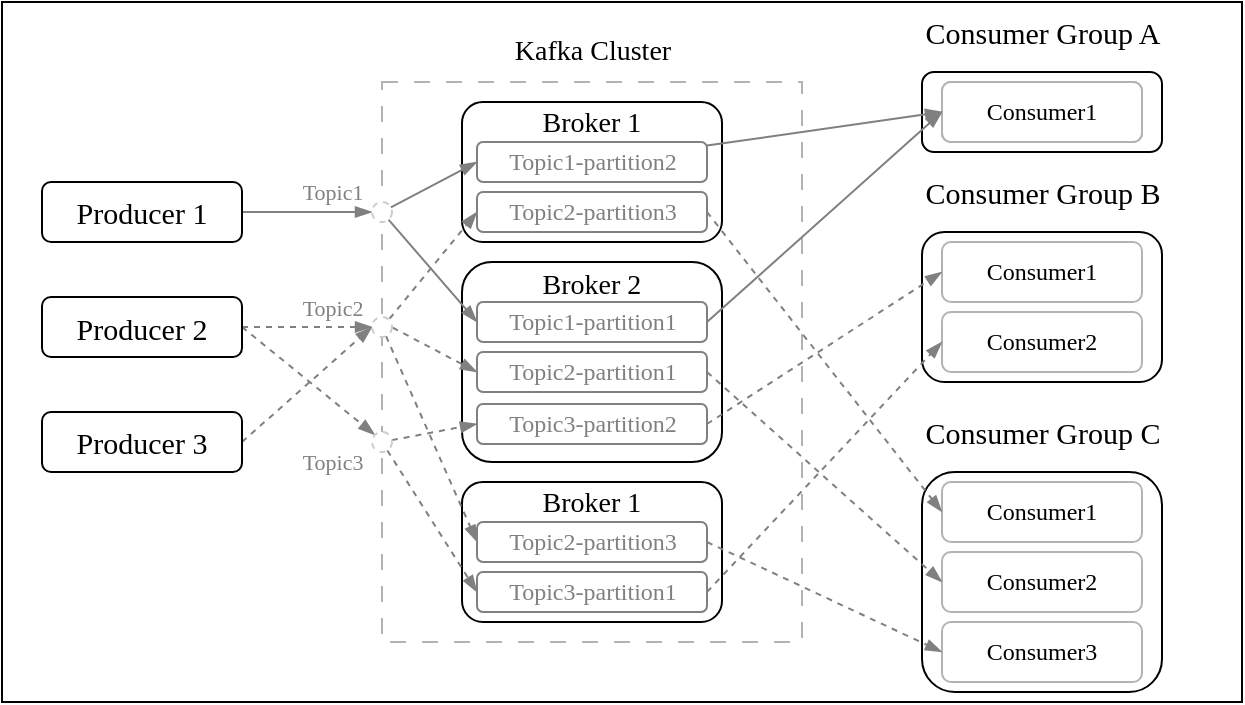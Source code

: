 <mxfile version="21.3.2" type="github">
  <diagram name="第 1 页" id="bU3ntaRcGvF-SIQQ_P3n">
    <mxGraphModel dx="881" dy="492" grid="1" gridSize="10" guides="1" tooltips="1" connect="1" arrows="1" fold="1" page="1" pageScale="1" pageWidth="827" pageHeight="1169" math="0" shadow="0">
      <root>
        <mxCell id="0" />
        <mxCell id="1" parent="0" />
        <mxCell id="I1iMSRY1QSNzKkPSF8va-72" value="" style="rounded=0;whiteSpace=wrap;html=1;fontFamily=Helvetica;fontSize=11;fontColor=default;" vertex="1" parent="1">
          <mxGeometry x="60" y="190" width="620" height="350" as="geometry" />
        </mxCell>
        <mxCell id="I1iMSRY1QSNzKkPSF8va-18" value="" style="rounded=1;whiteSpace=wrap;html=1;fontFamily=Times New Roman;" vertex="1" parent="1">
          <mxGeometry x="520" y="225" width="120" height="40" as="geometry" />
        </mxCell>
        <mxCell id="I1iMSRY1QSNzKkPSF8va-23" value="Consumer1" style="rounded=1;whiteSpace=wrap;html=1;strokeColor=#B3B3B3;fontFamily=Times New Roman;" vertex="1" parent="1">
          <mxGeometry x="530" y="230" width="100" height="30" as="geometry" />
        </mxCell>
        <mxCell id="I1iMSRY1QSNzKkPSF8va-26" value="Consumer1" style="rounded=1;whiteSpace=wrap;html=1;strokeColor=#B3B3B3;fontFamily=Times New Roman;" vertex="1" parent="1">
          <mxGeometry x="530" y="230" width="100" height="30" as="geometry" />
        </mxCell>
        <mxCell id="I1iMSRY1QSNzKkPSF8va-27" value="Consumer1" style="rounded=1;whiteSpace=wrap;html=1;strokeColor=#B3B3B3;fontFamily=Times New Roman;" vertex="1" parent="1">
          <mxGeometry x="530" y="230" width="100" height="30" as="geometry" />
        </mxCell>
        <mxCell id="I1iMSRY1QSNzKkPSF8va-19" value="&lt;font style=&quot;font-size: 15px;&quot;&gt;Consumer Group A&lt;/font&gt;" style="text;html=1;align=center;verticalAlign=middle;resizable=0;points=[];autosize=1;strokeColor=none;fillColor=none;fontStyle=0;fontFamily=Times New Roman;" vertex="1" parent="1">
          <mxGeometry x="510" y="190" width="140" height="30" as="geometry" />
        </mxCell>
        <mxCell id="I1iMSRY1QSNzKkPSF8va-21" value="" style="rounded=1;whiteSpace=wrap;html=1;fontFamily=Times New Roman;" vertex="1" parent="1">
          <mxGeometry x="520" y="305" width="120" height="75" as="geometry" />
        </mxCell>
        <mxCell id="I1iMSRY1QSNzKkPSF8va-22" value="&lt;font style=&quot;font-size: 15px;&quot;&gt;Consumer Group B&lt;/font&gt;" style="text;html=1;align=center;verticalAlign=middle;resizable=0;points=[];autosize=1;strokeColor=none;fillColor=none;fontStyle=0;fontFamily=Times New Roman;" vertex="1" parent="1">
          <mxGeometry x="510" y="270" width="140" height="30" as="geometry" />
        </mxCell>
        <mxCell id="I1iMSRY1QSNzKkPSF8va-24" value="Consumer1" style="rounded=1;whiteSpace=wrap;html=1;strokeColor=#B3B3B3;fontFamily=Times New Roman;" vertex="1" parent="1">
          <mxGeometry x="530" y="310" width="100" height="30" as="geometry" />
        </mxCell>
        <mxCell id="I1iMSRY1QSNzKkPSF8va-25" value="&lt;font&gt;Consumer2&lt;/font&gt;" style="rounded=1;whiteSpace=wrap;html=1;strokeColor=#B3B3B3;fontFamily=Times New Roman;" vertex="1" parent="1">
          <mxGeometry x="530" y="345" width="100" height="30" as="geometry" />
        </mxCell>
        <mxCell id="I1iMSRY1QSNzKkPSF8va-29" value="" style="rounded=1;whiteSpace=wrap;html=1;fontFamily=Times New Roman;" vertex="1" parent="1">
          <mxGeometry x="520" y="425" width="120" height="110" as="geometry" />
        </mxCell>
        <mxCell id="I1iMSRY1QSNzKkPSF8va-30" value="&lt;font style=&quot;font-size: 15px;&quot;&gt;Consumer Group C&lt;/font&gt;" style="text;html=1;align=center;verticalAlign=middle;resizable=0;points=[];autosize=1;strokeColor=none;fillColor=none;fontStyle=0;fontFamily=Times New Roman;" vertex="1" parent="1">
          <mxGeometry x="510" y="390" width="140" height="30" as="geometry" />
        </mxCell>
        <mxCell id="I1iMSRY1QSNzKkPSF8va-31" value="Consumer1" style="rounded=1;whiteSpace=wrap;html=1;strokeColor=#B3B3B3;fontFamily=Times New Roman;" vertex="1" parent="1">
          <mxGeometry x="530" y="430" width="100" height="30" as="geometry" />
        </mxCell>
        <mxCell id="I1iMSRY1QSNzKkPSF8va-32" value="Consumer2" style="rounded=1;whiteSpace=wrap;html=1;strokeColor=#B3B3B3;fontFamily=Times New Roman;" vertex="1" parent="1">
          <mxGeometry x="530" y="465" width="100" height="30" as="geometry" />
        </mxCell>
        <mxCell id="I1iMSRY1QSNzKkPSF8va-33" value="Consumer3" style="rounded=1;whiteSpace=wrap;html=1;strokeColor=#B3B3B3;fontFamily=Times New Roman;" vertex="1" parent="1">
          <mxGeometry x="530" y="500" width="100" height="30" as="geometry" />
        </mxCell>
        <mxCell id="I1iMSRY1QSNzKkPSF8va-37" value="" style="rounded=0;whiteSpace=wrap;html=1;dashed=1;dashPattern=8 8;strokeColor=#B3B3B3;fontFamily=Times New Roman;" vertex="1" parent="1">
          <mxGeometry x="250" y="230" width="210" height="280" as="geometry" />
        </mxCell>
        <mxCell id="I1iMSRY1QSNzKkPSF8va-6" value="&lt;font&gt;&lt;font style=&quot;font-size: 14px;&quot;&gt;Broker 1&lt;br&gt;&lt;br&gt;&lt;br&gt;&lt;/font&gt;&lt;br&gt;&lt;/font&gt;" style="rounded=1;whiteSpace=wrap;html=1;fontFamily=Times New Roman;" vertex="1" parent="1">
          <mxGeometry x="290" y="240" width="130" height="70" as="geometry" />
        </mxCell>
        <mxCell id="I1iMSRY1QSNzKkPSF8va-65" style="edgeStyle=none;shape=connector;rounded=0;orthogonalLoop=1;jettySize=auto;html=1;entryX=0;entryY=0.5;entryDx=0;entryDy=0;labelBackgroundColor=default;strokeColor=#808080;fontFamily=Times New Roman;fontSize=11;fontColor=default;endArrow=blockThin;endFill=1;" edge="1" parent="1" source="I1iMSRY1QSNzKkPSF8va-7" target="I1iMSRY1QSNzKkPSF8va-27">
          <mxGeometry relative="1" as="geometry" />
        </mxCell>
        <mxCell id="I1iMSRY1QSNzKkPSF8va-7" value="&lt;font color=&quot;#808080&quot;&gt;Topic1-partition2&lt;/font&gt;" style="rounded=1;whiteSpace=wrap;html=1;strokeColor=#808080;fontFamily=Times New Roman;" vertex="1" parent="1">
          <mxGeometry x="297.5" y="260" width="115" height="20" as="geometry" />
        </mxCell>
        <mxCell id="I1iMSRY1QSNzKkPSF8va-67" style="edgeStyle=none;shape=connector;rounded=0;orthogonalLoop=1;jettySize=auto;html=1;entryX=0;entryY=0.5;entryDx=0;entryDy=0;dashed=1;labelBackgroundColor=default;strokeColor=#808080;fontFamily=Times New Roman;fontSize=11;fontColor=default;endArrow=blockThin;endFill=1;exitX=1;exitY=0.5;exitDx=0;exitDy=0;" edge="1" parent="1" source="I1iMSRY1QSNzKkPSF8va-9" target="I1iMSRY1QSNzKkPSF8va-31">
          <mxGeometry relative="1" as="geometry" />
        </mxCell>
        <mxCell id="I1iMSRY1QSNzKkPSF8va-9" value="&lt;font color=&quot;#808080&quot;&gt;Topic2-partition3&lt;/font&gt;" style="rounded=1;whiteSpace=wrap;html=1;strokeColor=#808080;fontFamily=Times New Roman;" vertex="1" parent="1">
          <mxGeometry x="297.5" y="285" width="115" height="20" as="geometry" />
        </mxCell>
        <mxCell id="I1iMSRY1QSNzKkPSF8va-11" value="&lt;font&gt;&lt;font style=&quot;font-size: 14px;&quot;&gt;Broker 2&lt;br&gt;&lt;br&gt;&lt;br&gt;&lt;/font&gt;&lt;br&gt;&lt;br&gt;&lt;br&gt;&lt;/font&gt;" style="rounded=1;whiteSpace=wrap;html=1;fontFamily=Times New Roman;" vertex="1" parent="1">
          <mxGeometry x="290" y="320" width="130" height="100" as="geometry" />
        </mxCell>
        <mxCell id="I1iMSRY1QSNzKkPSF8va-66" style="edgeStyle=none;shape=connector;rounded=0;orthogonalLoop=1;jettySize=auto;html=1;entryX=0;entryY=0.5;entryDx=0;entryDy=0;labelBackgroundColor=default;strokeColor=#808080;fontFamily=Times New Roman;fontSize=11;fontColor=default;endArrow=blockThin;endFill=1;exitX=1;exitY=0.5;exitDx=0;exitDy=0;" edge="1" parent="1" source="I1iMSRY1QSNzKkPSF8va-12" target="I1iMSRY1QSNzKkPSF8va-27">
          <mxGeometry relative="1" as="geometry" />
        </mxCell>
        <mxCell id="I1iMSRY1QSNzKkPSF8va-12" value="&lt;font color=&quot;#808080&quot;&gt;Topic1-partition1&lt;/font&gt;" style="rounded=1;whiteSpace=wrap;html=1;strokeColor=#808080;fontFamily=Times New Roman;" vertex="1" parent="1">
          <mxGeometry x="297.5" y="340" width="115" height="20" as="geometry" />
        </mxCell>
        <mxCell id="I1iMSRY1QSNzKkPSF8va-68" style="edgeStyle=none;shape=connector;rounded=0;orthogonalLoop=1;jettySize=auto;html=1;entryX=0;entryY=0.5;entryDx=0;entryDy=0;dashed=1;labelBackgroundColor=default;strokeColor=#808080;fontFamily=Times New Roman;fontSize=11;fontColor=default;endArrow=blockThin;endFill=1;exitX=1;exitY=0.5;exitDx=0;exitDy=0;" edge="1" parent="1" source="I1iMSRY1QSNzKkPSF8va-13" target="I1iMSRY1QSNzKkPSF8va-32">
          <mxGeometry relative="1" as="geometry" />
        </mxCell>
        <mxCell id="I1iMSRY1QSNzKkPSF8va-13" value="&lt;font color=&quot;#808080&quot;&gt;Topic2-partition1&lt;/font&gt;" style="rounded=1;whiteSpace=wrap;html=1;strokeColor=#808080;fontFamily=Times New Roman;" vertex="1" parent="1">
          <mxGeometry x="297.5" y="365" width="115" height="20" as="geometry" />
        </mxCell>
        <mxCell id="I1iMSRY1QSNzKkPSF8va-14" value="&lt;font&gt;&lt;font style=&quot;font-size: 14px;&quot;&gt;Broker 1&lt;br&gt;&lt;br&gt;&lt;br&gt;&lt;/font&gt;&lt;br&gt;&lt;/font&gt;" style="rounded=1;whiteSpace=wrap;html=1;fontFamily=Times New Roman;" vertex="1" parent="1">
          <mxGeometry x="290" y="430" width="130" height="70" as="geometry" />
        </mxCell>
        <mxCell id="I1iMSRY1QSNzKkPSF8va-69" style="edgeStyle=none;shape=connector;rounded=0;orthogonalLoop=1;jettySize=auto;html=1;entryX=0;entryY=0.5;entryDx=0;entryDy=0;dashed=1;labelBackgroundColor=default;strokeColor=#808080;fontFamily=Times New Roman;fontSize=11;fontColor=default;endArrow=blockThin;endFill=1;exitX=1;exitY=0.5;exitDx=0;exitDy=0;" edge="1" parent="1" source="I1iMSRY1QSNzKkPSF8va-15" target="I1iMSRY1QSNzKkPSF8va-33">
          <mxGeometry relative="1" as="geometry" />
        </mxCell>
        <mxCell id="I1iMSRY1QSNzKkPSF8va-15" value="&lt;font color=&quot;#808080&quot;&gt;Topic2-partition3&lt;/font&gt;" style="rounded=1;whiteSpace=wrap;html=1;strokeColor=#808080;fontFamily=Times New Roman;" vertex="1" parent="1">
          <mxGeometry x="297.5" y="450" width="115" height="20" as="geometry" />
        </mxCell>
        <mxCell id="I1iMSRY1QSNzKkPSF8va-70" style="edgeStyle=none;shape=connector;rounded=0;orthogonalLoop=1;jettySize=auto;html=1;entryX=0;entryY=0.5;entryDx=0;entryDy=0;dashed=1;labelBackgroundColor=default;strokeColor=#808080;fontFamily=Times New Roman;fontSize=11;fontColor=default;endArrow=blockThin;endFill=1;exitX=1;exitY=0.5;exitDx=0;exitDy=0;" edge="1" parent="1" source="I1iMSRY1QSNzKkPSF8va-16" target="I1iMSRY1QSNzKkPSF8va-25">
          <mxGeometry relative="1" as="geometry" />
        </mxCell>
        <mxCell id="I1iMSRY1QSNzKkPSF8va-16" value="&lt;font color=&quot;#808080&quot;&gt;Topic3-partition1&lt;/font&gt;" style="rounded=1;whiteSpace=wrap;html=1;strokeColor=#808080;fontFamily=Times New Roman;" vertex="1" parent="1">
          <mxGeometry x="297.5" y="475" width="115" height="20" as="geometry" />
        </mxCell>
        <mxCell id="I1iMSRY1QSNzKkPSF8va-71" style="edgeStyle=none;shape=connector;rounded=0;orthogonalLoop=1;jettySize=auto;html=1;entryX=0;entryY=0.5;entryDx=0;entryDy=0;dashed=1;labelBackgroundColor=default;strokeColor=#808080;fontFamily=Helvetica;fontSize=11;fontColor=default;endArrow=blockThin;endFill=1;exitX=1;exitY=0.5;exitDx=0;exitDy=0;" edge="1" parent="1" source="I1iMSRY1QSNzKkPSF8va-17" target="I1iMSRY1QSNzKkPSF8va-24">
          <mxGeometry relative="1" as="geometry" />
        </mxCell>
        <mxCell id="I1iMSRY1QSNzKkPSF8va-17" value="&lt;font color=&quot;#808080&quot;&gt;Topic3-partition2&lt;/font&gt;" style="rounded=1;whiteSpace=wrap;html=1;strokeColor=#808080;fontFamily=Times New Roman;" vertex="1" parent="1">
          <mxGeometry x="297.5" y="391" width="115" height="20" as="geometry" />
        </mxCell>
        <mxCell id="I1iMSRY1QSNzKkPSF8va-49" style="edgeStyle=orthogonalEdgeStyle;rounded=0;orthogonalLoop=1;jettySize=auto;html=1;entryX=0;entryY=0.5;entryDx=0;entryDy=0;strokeColor=#808080;endArrow=blockThin;endFill=1;fontFamily=Times New Roman;" edge="1" parent="1" source="I1iMSRY1QSNzKkPSF8va-20" target="I1iMSRY1QSNzKkPSF8va-40">
          <mxGeometry relative="1" as="geometry" />
        </mxCell>
        <mxCell id="I1iMSRY1QSNzKkPSF8va-20" value="&lt;font style=&quot;font-size: 15px;&quot;&gt;Producer 1&lt;/font&gt;" style="rounded=1;whiteSpace=wrap;html=1;fontFamily=Times New Roman;" vertex="1" parent="1">
          <mxGeometry x="80" y="280" width="100" height="30" as="geometry" />
        </mxCell>
        <mxCell id="I1iMSRY1QSNzKkPSF8va-54" style="rounded=0;orthogonalLoop=1;jettySize=auto;html=1;entryX=0;entryY=0;entryDx=0;entryDy=0;endArrow=blockThin;endFill=1;strokeColor=#808080;exitX=1;exitY=0.5;exitDx=0;exitDy=0;dashed=1;fontFamily=Times New Roman;" edge="1" parent="1" source="I1iMSRY1QSNzKkPSF8va-35" target="I1iMSRY1QSNzKkPSF8va-44">
          <mxGeometry relative="1" as="geometry" />
        </mxCell>
        <mxCell id="I1iMSRY1QSNzKkPSF8va-55" style="rounded=0;orthogonalLoop=1;jettySize=auto;html=1;entryX=0;entryY=0.5;entryDx=0;entryDy=0;exitX=1;exitY=0.5;exitDx=0;exitDy=0;dashed=1;endArrow=blockThin;endFill=1;strokeColor=#808080;fontFamily=Times New Roman;" edge="1" parent="1" source="I1iMSRY1QSNzKkPSF8va-34" target="I1iMSRY1QSNzKkPSF8va-43">
          <mxGeometry relative="1" as="geometry" />
        </mxCell>
        <mxCell id="I1iMSRY1QSNzKkPSF8va-34" value="&lt;font style=&quot;font-size: 15px;&quot;&gt;Producer 3&lt;/font&gt;" style="rounded=1;whiteSpace=wrap;html=1;fontFamily=Times New Roman;" vertex="1" parent="1">
          <mxGeometry x="80" y="395" width="100" height="30" as="geometry" />
        </mxCell>
        <mxCell id="I1iMSRY1QSNzKkPSF8va-53" style="edgeStyle=orthogonalEdgeStyle;rounded=0;orthogonalLoop=1;jettySize=auto;html=1;entryX=0;entryY=0.5;entryDx=0;entryDy=0;endArrow=blockThin;endFill=1;strokeColor=#808080;dashed=1;fontFamily=Times New Roman;" edge="1" parent="1" source="I1iMSRY1QSNzKkPSF8va-35" target="I1iMSRY1QSNzKkPSF8va-43">
          <mxGeometry relative="1" as="geometry" />
        </mxCell>
        <mxCell id="I1iMSRY1QSNzKkPSF8va-35" value="&lt;font style=&quot;font-size: 15px;&quot;&gt;Producer 2&lt;/font&gt;" style="rounded=1;whiteSpace=wrap;html=1;fontFamily=Times New Roman;" vertex="1" parent="1">
          <mxGeometry x="80" y="337.5" width="100" height="30" as="geometry" />
        </mxCell>
        <mxCell id="I1iMSRY1QSNzKkPSF8va-38" value="&lt;font style=&quot;font-size: 14px;&quot;&gt;Kafka Cluster&lt;/font&gt;" style="text;html=1;align=center;verticalAlign=middle;resizable=0;points=[];autosize=1;strokeColor=none;fillColor=none;fontFamily=Times New Roman;" vertex="1" parent="1">
          <mxGeometry x="305" y="200" width="100" height="30" as="geometry" />
        </mxCell>
        <mxCell id="I1iMSRY1QSNzKkPSF8va-58" style="shape=connector;rounded=0;orthogonalLoop=1;jettySize=auto;html=1;entryX=0;entryY=0.5;entryDx=0;entryDy=0;labelBackgroundColor=default;strokeColor=#808080;fontFamily=Times New Roman;fontSize=11;fontColor=default;endArrow=blockThin;endFill=1;" edge="1" parent="1" source="I1iMSRY1QSNzKkPSF8va-40" target="I1iMSRY1QSNzKkPSF8va-7">
          <mxGeometry relative="1" as="geometry" />
        </mxCell>
        <mxCell id="I1iMSRY1QSNzKkPSF8va-59" style="edgeStyle=none;shape=connector;rounded=0;orthogonalLoop=1;jettySize=auto;html=1;entryX=0;entryY=0.5;entryDx=0;entryDy=0;labelBackgroundColor=default;strokeColor=#808080;fontFamily=Times New Roman;fontSize=11;fontColor=default;endArrow=blockThin;endFill=1;" edge="1" parent="1" source="I1iMSRY1QSNzKkPSF8va-40" target="I1iMSRY1QSNzKkPSF8va-12">
          <mxGeometry relative="1" as="geometry" />
        </mxCell>
        <mxCell id="I1iMSRY1QSNzKkPSF8va-40" value="" style="ellipse;whiteSpace=wrap;html=1;aspect=fixed;dashed=1;strokeColor=#CCCCCC;fontFamily=Times New Roman;" vertex="1" parent="1">
          <mxGeometry x="245" y="290" width="10" height="10" as="geometry" />
        </mxCell>
        <mxCell id="I1iMSRY1QSNzKkPSF8va-60" style="edgeStyle=none;shape=connector;rounded=0;orthogonalLoop=1;jettySize=auto;html=1;entryX=0;entryY=0.5;entryDx=0;entryDy=0;labelBackgroundColor=default;strokeColor=#808080;fontFamily=Times New Roman;fontSize=11;fontColor=default;endArrow=blockThin;endFill=1;dashed=1;" edge="1" parent="1" target="I1iMSRY1QSNzKkPSF8va-9">
          <mxGeometry relative="1" as="geometry">
            <mxPoint x="250" y="353" as="sourcePoint" />
          </mxGeometry>
        </mxCell>
        <mxCell id="I1iMSRY1QSNzKkPSF8va-61" style="edgeStyle=none;shape=connector;rounded=0;orthogonalLoop=1;jettySize=auto;html=1;entryX=0;entryY=0.5;entryDx=0;entryDy=0;dashed=1;labelBackgroundColor=default;strokeColor=#808080;fontFamily=Times New Roman;fontSize=11;fontColor=default;endArrow=blockThin;endFill=1;" edge="1" parent="1" target="I1iMSRY1QSNzKkPSF8va-13">
          <mxGeometry relative="1" as="geometry">
            <mxPoint x="250" y="350" as="sourcePoint" />
          </mxGeometry>
        </mxCell>
        <mxCell id="I1iMSRY1QSNzKkPSF8va-62" style="edgeStyle=none;shape=connector;rounded=0;orthogonalLoop=1;jettySize=auto;html=1;entryX=0;entryY=0.5;entryDx=0;entryDy=0;dashed=1;labelBackgroundColor=default;strokeColor=#808080;fontFamily=Times New Roman;fontSize=11;fontColor=default;endArrow=blockThin;endFill=1;" edge="1" parent="1" source="I1iMSRY1QSNzKkPSF8va-43" target="I1iMSRY1QSNzKkPSF8va-15">
          <mxGeometry relative="1" as="geometry" />
        </mxCell>
        <mxCell id="I1iMSRY1QSNzKkPSF8va-43" value="" style="ellipse;whiteSpace=wrap;html=1;aspect=fixed;dashed=1;strokeColor=#CCCCCC;fontFamily=Times New Roman;" vertex="1" parent="1">
          <mxGeometry x="245" y="347.5" width="10" height="10" as="geometry" />
        </mxCell>
        <mxCell id="I1iMSRY1QSNzKkPSF8va-63" style="edgeStyle=none;shape=connector;rounded=0;orthogonalLoop=1;jettySize=auto;html=1;entryX=0;entryY=0.5;entryDx=0;entryDy=0;dashed=1;labelBackgroundColor=default;strokeColor=#808080;fontFamily=Times New Roman;fontSize=11;fontColor=default;endArrow=blockThin;endFill=1;" edge="1" parent="1" source="I1iMSRY1QSNzKkPSF8va-44" target="I1iMSRY1QSNzKkPSF8va-17">
          <mxGeometry relative="1" as="geometry" />
        </mxCell>
        <mxCell id="I1iMSRY1QSNzKkPSF8va-64" style="edgeStyle=none;shape=connector;rounded=0;orthogonalLoop=1;jettySize=auto;html=1;entryX=0;entryY=0.5;entryDx=0;entryDy=0;dashed=1;labelBackgroundColor=default;strokeColor=#808080;fontFamily=Times New Roman;fontSize=11;fontColor=default;endArrow=blockThin;endFill=1;" edge="1" parent="1" source="I1iMSRY1QSNzKkPSF8va-44" target="I1iMSRY1QSNzKkPSF8va-16">
          <mxGeometry relative="1" as="geometry" />
        </mxCell>
        <mxCell id="I1iMSRY1QSNzKkPSF8va-44" value="" style="ellipse;whiteSpace=wrap;html=1;aspect=fixed;dashed=1;strokeColor=#CCCCCC;fontFamily=Times New Roman;" vertex="1" parent="1">
          <mxGeometry x="245" y="405" width="10" height="10" as="geometry" />
        </mxCell>
        <mxCell id="I1iMSRY1QSNzKkPSF8va-45" value="&lt;font style=&quot;font-size: 11px;&quot; color=&quot;#808080&quot;&gt;Topic1&lt;/font&gt;" style="text;html=1;align=center;verticalAlign=middle;resizable=0;points=[];autosize=1;strokeColor=none;fillColor=none;fontFamily=Times New Roman;" vertex="1" parent="1">
          <mxGeometry x="195" y="270" width="60" height="30" as="geometry" />
        </mxCell>
        <mxCell id="I1iMSRY1QSNzKkPSF8va-47" value="&lt;font style=&quot;font-size: 11px;&quot; color=&quot;#808080&quot;&gt;Topic2&lt;/font&gt;" style="text;html=1;align=center;verticalAlign=middle;resizable=0;points=[];autosize=1;strokeColor=none;fillColor=none;fontFamily=Times New Roman;" vertex="1" parent="1">
          <mxGeometry x="195" y="327.5" width="60" height="30" as="geometry" />
        </mxCell>
        <mxCell id="I1iMSRY1QSNzKkPSF8va-48" value="&lt;font style=&quot;font-size: 11px;&quot; color=&quot;#808080&quot;&gt;Topic3&lt;/font&gt;" style="text;html=1;align=center;verticalAlign=middle;resizable=0;points=[];autosize=1;strokeColor=none;fillColor=none;fontFamily=Times New Roman;" vertex="1" parent="1">
          <mxGeometry x="195" y="405" width="60" height="30" as="geometry" />
        </mxCell>
      </root>
    </mxGraphModel>
  </diagram>
</mxfile>
